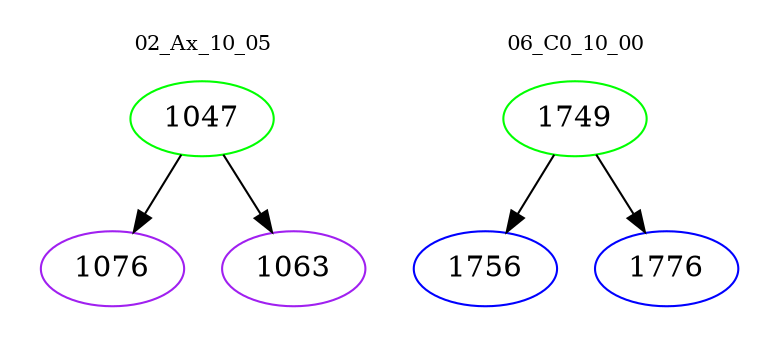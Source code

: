 digraph{
subgraph cluster_0 {
color = white
label = "02_Ax_10_05";
fontsize=10;
T0_1047 [label="1047", color="green"]
T0_1047 -> T0_1076 [color="black"]
T0_1076 [label="1076", color="purple"]
T0_1047 -> T0_1063 [color="black"]
T0_1063 [label="1063", color="purple"]
}
subgraph cluster_1 {
color = white
label = "06_C0_10_00";
fontsize=10;
T1_1749 [label="1749", color="green"]
T1_1749 -> T1_1756 [color="black"]
T1_1756 [label="1756", color="blue"]
T1_1749 -> T1_1776 [color="black"]
T1_1776 [label="1776", color="blue"]
}
}
